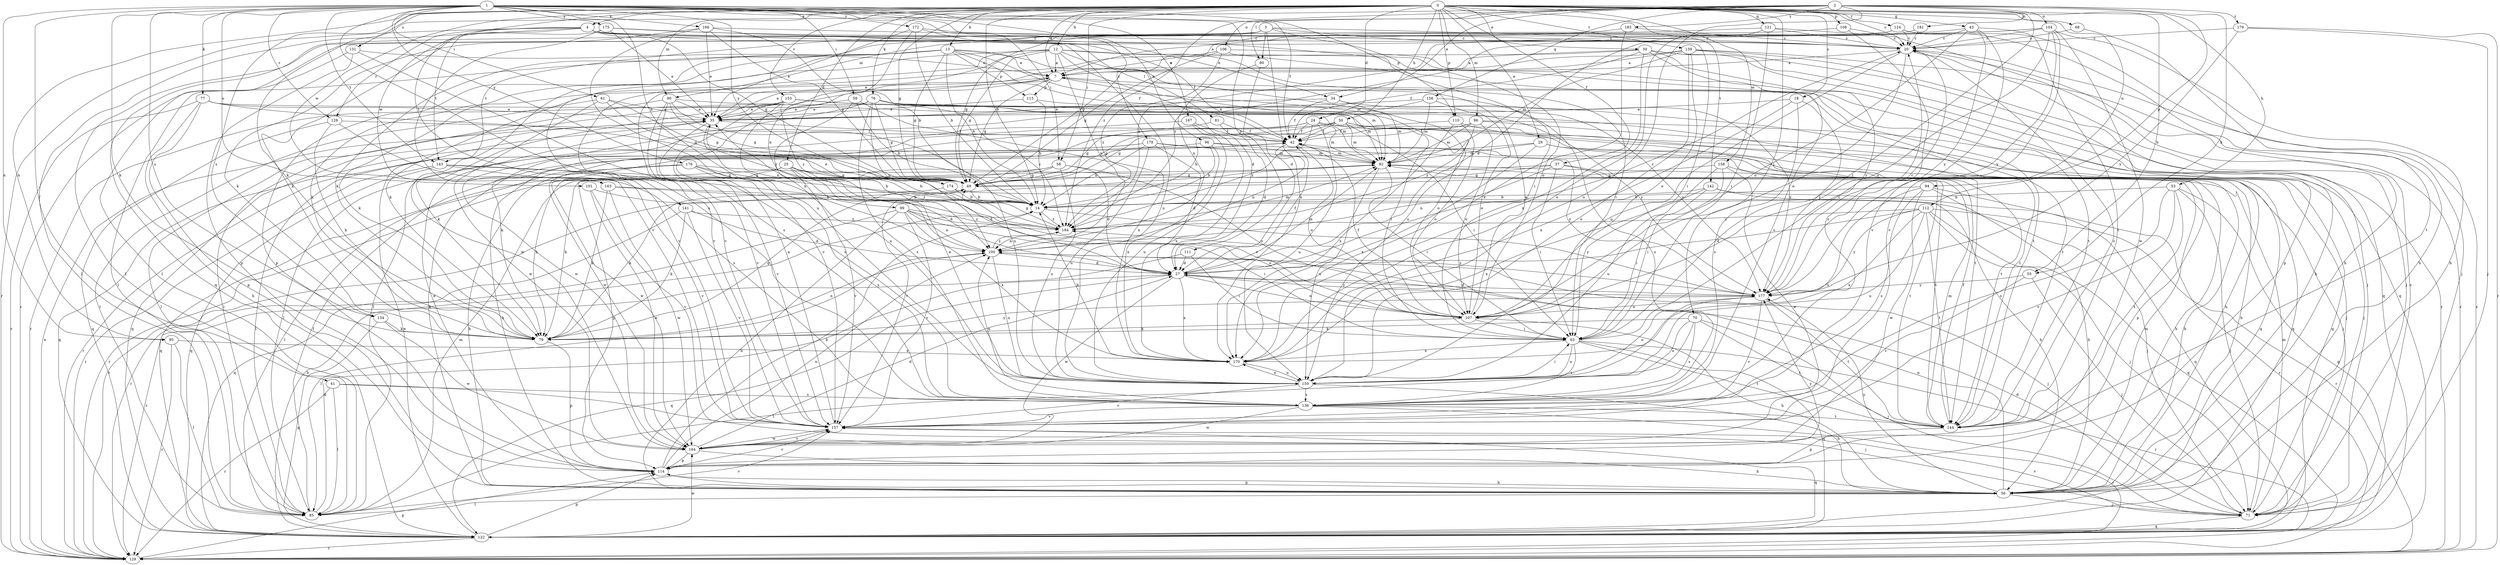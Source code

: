 strict digraph  {
0;
1;
2;
3;
4;
7;
12;
13;
14;
18;
20;
24;
25;
27;
29;
30;
34;
35;
37;
41;
42;
43;
49;
50;
53;
55;
56;
58;
59;
61;
63;
68;
70;
71;
76;
77;
79;
80;
81;
85;
86;
90;
92;
94;
95;
96;
99;
100;
101;
104;
106;
107;
108;
110;
111;
112;
113;
114;
121;
122;
124;
128;
129;
131;
134;
136;
139;
141;
142;
143;
144;
150;
153;
156;
157;
158;
163;
164;
166;
167;
170;
172;
174;
175;
176;
177;
178;
179;
181;
183;
184;
0 -> 4  [label=a];
0 -> 7  [label=a];
0 -> 12  [label=b];
0 -> 13  [label=b];
0 -> 14  [label=b];
0 -> 18  [label=c];
0 -> 20  [label=c];
0 -> 24  [label=d];
0 -> 25  [label=d];
0 -> 29  [label=e];
0 -> 30  [label=e];
0 -> 37  [label=f];
0 -> 43  [label=g];
0 -> 49  [label=g];
0 -> 50  [label=h];
0 -> 53  [label=h];
0 -> 55  [label=h];
0 -> 58  [label=i];
0 -> 68  [label=j];
0 -> 70  [label=j];
0 -> 76  [label=k];
0 -> 86  [label=m];
0 -> 90  [label=m];
0 -> 94  [label=n];
0 -> 95  [label=n];
0 -> 108  [label=p];
0 -> 110  [label=p];
0 -> 121  [label=q];
0 -> 124  [label=r];
0 -> 131  [label=s];
0 -> 134  [label=s];
0 -> 139  [label=t];
0 -> 141  [label=t];
0 -> 142  [label=t];
0 -> 153  [label=v];
0 -> 158  [label=w];
0 -> 163  [label=w];
1 -> 41  [label=f];
1 -> 42  [label=f];
1 -> 58  [label=i];
1 -> 59  [label=i];
1 -> 61  [label=i];
1 -> 77  [label=k];
1 -> 79  [label=k];
1 -> 95  [label=n];
1 -> 96  [label=n];
1 -> 99  [label=n];
1 -> 101  [label=o];
1 -> 110  [label=p];
1 -> 111  [label=p];
1 -> 128  [label=r];
1 -> 134  [label=s];
1 -> 136  [label=s];
1 -> 143  [label=t];
1 -> 166  [label=x];
1 -> 167  [label=x];
1 -> 172  [label=y];
1 -> 174  [label=y];
1 -> 175  [label=y];
1 -> 176  [label=y];
1 -> 178  [label=z];
2 -> 34  [label=e];
2 -> 55  [label=h];
2 -> 63  [label=i];
2 -> 79  [label=k];
2 -> 80  [label=l];
2 -> 104  [label=o];
2 -> 106  [label=o];
2 -> 112  [label=p];
2 -> 150  [label=u];
2 -> 156  [label=q];
2 -> 179  [label=z];
2 -> 181  [label=z];
2 -> 183  [label=z];
2 -> 184  [label=z];
3 -> 20  [label=c];
3 -> 63  [label=i];
3 -> 80  [label=l];
3 -> 90  [label=m];
3 -> 107  [label=o];
3 -> 122  [label=q];
3 -> 143  [label=t];
3 -> 170  [label=x];
4 -> 20  [label=c];
4 -> 34  [label=e];
4 -> 49  [label=g];
4 -> 81  [label=l];
4 -> 85  [label=l];
4 -> 128  [label=r];
4 -> 129  [label=r];
4 -> 143  [label=t];
4 -> 150  [label=u];
4 -> 163  [label=w];
7 -> 35  [label=e];
7 -> 49  [label=g];
7 -> 79  [label=k];
7 -> 92  [label=m];
7 -> 113  [label=p];
7 -> 144  [label=t];
7 -> 157  [label=v];
12 -> 7  [label=a];
12 -> 27  [label=d];
12 -> 35  [label=e];
12 -> 49  [label=g];
12 -> 63  [label=i];
12 -> 79  [label=k];
12 -> 100  [label=n];
12 -> 144  [label=t];
12 -> 150  [label=u];
12 -> 157  [label=v];
13 -> 7  [label=a];
13 -> 14  [label=b];
13 -> 42  [label=f];
13 -> 49  [label=g];
13 -> 85  [label=l];
13 -> 92  [label=m];
13 -> 113  [label=p];
13 -> 114  [label=p];
13 -> 144  [label=t];
13 -> 157  [label=v];
13 -> 164  [label=w];
14 -> 35  [label=e];
14 -> 177  [label=y];
14 -> 184  [label=z];
18 -> 35  [label=e];
18 -> 136  [label=s];
18 -> 170  [label=x];
18 -> 177  [label=y];
20 -> 7  [label=a];
20 -> 71  [label=j];
20 -> 107  [label=o];
20 -> 150  [label=u];
24 -> 42  [label=f];
24 -> 71  [label=j];
24 -> 79  [label=k];
24 -> 92  [label=m];
24 -> 122  [label=q];
24 -> 150  [label=u];
24 -> 164  [label=w];
24 -> 184  [label=z];
25 -> 14  [label=b];
25 -> 27  [label=d];
25 -> 49  [label=g];
25 -> 79  [label=k];
25 -> 122  [label=q];
25 -> 157  [label=v];
25 -> 184  [label=z];
27 -> 20  [label=c];
27 -> 42  [label=f];
27 -> 92  [label=m];
27 -> 107  [label=o];
27 -> 122  [label=q];
27 -> 164  [label=w];
27 -> 170  [label=x];
27 -> 177  [label=y];
29 -> 56  [label=h];
29 -> 71  [label=j];
29 -> 92  [label=m];
29 -> 164  [label=w];
29 -> 170  [label=x];
30 -> 7  [label=a];
30 -> 42  [label=f];
30 -> 56  [label=h];
30 -> 114  [label=p];
30 -> 129  [label=r];
30 -> 157  [label=v];
30 -> 170  [label=x];
30 -> 177  [label=y];
34 -> 35  [label=e];
34 -> 42  [label=f];
34 -> 92  [label=m];
34 -> 177  [label=y];
35 -> 42  [label=f];
35 -> 100  [label=n];
35 -> 122  [label=q];
35 -> 157  [label=v];
37 -> 49  [label=g];
37 -> 56  [label=h];
37 -> 63  [label=i];
37 -> 79  [label=k];
37 -> 100  [label=n];
37 -> 114  [label=p];
41 -> 71  [label=j];
41 -> 85  [label=l];
41 -> 129  [label=r];
41 -> 136  [label=s];
42 -> 92  [label=m];
42 -> 100  [label=n];
42 -> 107  [label=o];
42 -> 129  [label=r];
43 -> 20  [label=c];
43 -> 107  [label=o];
43 -> 144  [label=t];
43 -> 157  [label=v];
43 -> 177  [label=y];
43 -> 184  [label=z];
49 -> 14  [label=b];
49 -> 129  [label=r];
50 -> 14  [label=b];
50 -> 42  [label=f];
50 -> 49  [label=g];
50 -> 63  [label=i];
50 -> 85  [label=l];
50 -> 92  [label=m];
50 -> 122  [label=q];
50 -> 144  [label=t];
53 -> 14  [label=b];
53 -> 71  [label=j];
53 -> 122  [label=q];
53 -> 136  [label=s];
53 -> 144  [label=t];
53 -> 157  [label=v];
55 -> 71  [label=j];
55 -> 157  [label=v];
55 -> 177  [label=y];
56 -> 71  [label=j];
56 -> 85  [label=l];
56 -> 92  [label=m];
56 -> 100  [label=n];
56 -> 114  [label=p];
56 -> 177  [label=y];
58 -> 27  [label=d];
58 -> 49  [label=g];
58 -> 107  [label=o];
58 -> 114  [label=p];
58 -> 129  [label=r];
58 -> 150  [label=u];
59 -> 14  [label=b];
59 -> 35  [label=e];
59 -> 150  [label=u];
59 -> 170  [label=x];
61 -> 35  [label=e];
61 -> 49  [label=g];
61 -> 85  [label=l];
61 -> 164  [label=w];
61 -> 184  [label=z];
63 -> 20  [label=c];
63 -> 122  [label=q];
63 -> 129  [label=r];
63 -> 136  [label=s];
63 -> 144  [label=t];
63 -> 150  [label=u];
63 -> 170  [label=x];
68 -> 20  [label=c];
68 -> 144  [label=t];
70 -> 71  [label=j];
70 -> 79  [label=k];
70 -> 85  [label=l];
70 -> 136  [label=s];
70 -> 144  [label=t];
70 -> 150  [label=u];
71 -> 20  [label=c];
71 -> 27  [label=d];
71 -> 92  [label=m];
71 -> 122  [label=q];
71 -> 157  [label=v];
76 -> 35  [label=e];
76 -> 49  [label=g];
76 -> 92  [label=m];
76 -> 100  [label=n];
76 -> 136  [label=s];
76 -> 164  [label=w];
76 -> 177  [label=y];
76 -> 184  [label=z];
77 -> 35  [label=e];
77 -> 49  [label=g];
77 -> 56  [label=h];
77 -> 92  [label=m];
77 -> 114  [label=p];
77 -> 129  [label=r];
79 -> 49  [label=g];
79 -> 100  [label=n];
79 -> 114  [label=p];
79 -> 177  [label=y];
80 -> 27  [label=d];
80 -> 100  [label=n];
81 -> 27  [label=d];
81 -> 42  [label=f];
81 -> 49  [label=g];
85 -> 27  [label=d];
85 -> 42  [label=f];
85 -> 92  [label=m];
85 -> 157  [label=v];
86 -> 42  [label=f];
86 -> 49  [label=g];
86 -> 71  [label=j];
86 -> 92  [label=m];
86 -> 107  [label=o];
86 -> 122  [label=q];
86 -> 184  [label=z];
90 -> 35  [label=e];
90 -> 49  [label=g];
90 -> 85  [label=l];
90 -> 136  [label=s];
90 -> 144  [label=t];
90 -> 150  [label=u];
90 -> 157  [label=v];
92 -> 49  [label=g];
92 -> 63  [label=i];
92 -> 150  [label=u];
92 -> 157  [label=v];
94 -> 14  [label=b];
94 -> 56  [label=h];
94 -> 129  [label=r];
94 -> 136  [label=s];
94 -> 150  [label=u];
94 -> 164  [label=w];
95 -> 85  [label=l];
95 -> 129  [label=r];
95 -> 170  [label=x];
96 -> 14  [label=b];
96 -> 56  [label=h];
96 -> 92  [label=m];
96 -> 144  [label=t];
96 -> 170  [label=x];
99 -> 56  [label=h];
99 -> 63  [label=i];
99 -> 100  [label=n];
99 -> 107  [label=o];
99 -> 122  [label=q];
99 -> 157  [label=v];
99 -> 170  [label=x];
99 -> 184  [label=z];
100 -> 27  [label=d];
100 -> 71  [label=j];
100 -> 85  [label=l];
100 -> 150  [label=u];
100 -> 184  [label=z];
101 -> 14  [label=b];
101 -> 157  [label=v];
101 -> 164  [label=w];
104 -> 7  [label=a];
104 -> 20  [label=c];
104 -> 56  [label=h];
104 -> 85  [label=l];
104 -> 107  [label=o];
104 -> 157  [label=v];
104 -> 164  [label=w];
104 -> 177  [label=y];
106 -> 7  [label=a];
106 -> 49  [label=g];
106 -> 122  [label=q];
106 -> 136  [label=s];
106 -> 184  [label=z];
107 -> 7  [label=a];
107 -> 42  [label=f];
107 -> 56  [label=h];
107 -> 63  [label=i];
107 -> 79  [label=k];
108 -> 20  [label=c];
108 -> 49  [label=g];
108 -> 136  [label=s];
110 -> 42  [label=f];
110 -> 56  [label=h];
110 -> 107  [label=o];
110 -> 170  [label=x];
111 -> 27  [label=d];
111 -> 63  [label=i];
111 -> 129  [label=r];
112 -> 27  [label=d];
112 -> 71  [label=j];
112 -> 122  [label=q];
112 -> 129  [label=r];
112 -> 144  [label=t];
112 -> 150  [label=u];
112 -> 170  [label=x];
112 -> 177  [label=y];
112 -> 184  [label=z];
113 -> 14  [label=b];
113 -> 35  [label=e];
113 -> 144  [label=t];
114 -> 14  [label=b];
114 -> 35  [label=e];
114 -> 56  [label=h];
114 -> 100  [label=n];
114 -> 157  [label=v];
114 -> 177  [label=y];
121 -> 20  [label=c];
121 -> 49  [label=g];
121 -> 56  [label=h];
121 -> 63  [label=i];
121 -> 170  [label=x];
122 -> 14  [label=b];
122 -> 35  [label=e];
122 -> 114  [label=p];
122 -> 129  [label=r];
122 -> 164  [label=w];
124 -> 20  [label=c];
124 -> 56  [label=h];
124 -> 71  [label=j];
124 -> 79  [label=k];
124 -> 184  [label=z];
128 -> 42  [label=f];
128 -> 79  [label=k];
128 -> 122  [label=q];
128 -> 136  [label=s];
129 -> 20  [label=c];
129 -> 35  [label=e];
129 -> 114  [label=p];
131 -> 7  [label=a];
131 -> 114  [label=p];
131 -> 129  [label=r];
131 -> 136  [label=s];
134 -> 79  [label=k];
134 -> 122  [label=q];
134 -> 164  [label=w];
136 -> 100  [label=n];
136 -> 129  [label=r];
136 -> 144  [label=t];
136 -> 157  [label=v];
136 -> 164  [label=w];
139 -> 7  [label=a];
139 -> 71  [label=j];
139 -> 79  [label=k];
139 -> 92  [label=m];
139 -> 107  [label=o];
139 -> 122  [label=q];
139 -> 129  [label=r];
139 -> 150  [label=u];
141 -> 27  [label=d];
141 -> 79  [label=k];
141 -> 129  [label=r];
141 -> 157  [label=v];
141 -> 184  [label=z];
142 -> 14  [label=b];
142 -> 56  [label=h];
142 -> 63  [label=i];
142 -> 122  [label=q];
142 -> 170  [label=x];
143 -> 27  [label=d];
143 -> 49  [label=g];
143 -> 122  [label=q];
143 -> 129  [label=r];
143 -> 157  [label=v];
144 -> 20  [label=c];
144 -> 42  [label=f];
144 -> 92  [label=m];
144 -> 114  [label=p];
150 -> 35  [label=e];
150 -> 56  [label=h];
150 -> 63  [label=i];
150 -> 136  [label=s];
150 -> 157  [label=v];
150 -> 170  [label=x];
153 -> 35  [label=e];
153 -> 63  [label=i];
153 -> 79  [label=k];
153 -> 85  [label=l];
153 -> 100  [label=n];
153 -> 107  [label=o];
153 -> 129  [label=r];
153 -> 177  [label=y];
153 -> 184  [label=z];
156 -> 35  [label=e];
156 -> 85  [label=l];
156 -> 92  [label=m];
156 -> 107  [label=o];
156 -> 136  [label=s];
157 -> 7  [label=a];
157 -> 122  [label=q];
157 -> 164  [label=w];
158 -> 49  [label=g];
158 -> 56  [label=h];
158 -> 63  [label=i];
158 -> 150  [label=u];
158 -> 164  [label=w];
163 -> 14  [label=b];
163 -> 79  [label=k];
163 -> 107  [label=o];
163 -> 164  [label=w];
164 -> 27  [label=d];
164 -> 56  [label=h];
164 -> 114  [label=p];
164 -> 157  [label=v];
166 -> 14  [label=b];
166 -> 20  [label=c];
166 -> 35  [label=e];
166 -> 49  [label=g];
166 -> 79  [label=k];
166 -> 150  [label=u];
167 -> 42  [label=f];
167 -> 56  [label=h];
167 -> 150  [label=u];
167 -> 170  [label=x];
170 -> 14  [label=b];
170 -> 150  [label=u];
172 -> 14  [label=b];
172 -> 20  [label=c];
172 -> 35  [label=e];
172 -> 63  [label=i];
172 -> 100  [label=n];
174 -> 14  [label=b];
174 -> 71  [label=j];
174 -> 79  [label=k];
175 -> 20  [label=c];
175 -> 35  [label=e];
175 -> 42  [label=f];
175 -> 79  [label=k];
175 -> 157  [label=v];
176 -> 14  [label=b];
176 -> 49  [label=g];
176 -> 56  [label=h];
176 -> 85  [label=l];
176 -> 136  [label=s];
176 -> 144  [label=t];
177 -> 20  [label=c];
177 -> 27  [label=d];
177 -> 107  [label=o];
177 -> 144  [label=t];
177 -> 150  [label=u];
177 -> 157  [label=v];
177 -> 184  [label=z];
178 -> 14  [label=b];
178 -> 27  [label=d];
178 -> 85  [label=l];
178 -> 92  [label=m];
178 -> 122  [label=q];
178 -> 150  [label=u];
178 -> 177  [label=y];
179 -> 20  [label=c];
179 -> 71  [label=j];
179 -> 129  [label=r];
179 -> 177  [label=y];
181 -> 20  [label=c];
181 -> 27  [label=d];
183 -> 20  [label=c];
183 -> 85  [label=l];
183 -> 170  [label=x];
184 -> 49  [label=g];
184 -> 92  [label=m];
184 -> 100  [label=n];
}
